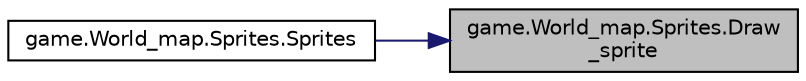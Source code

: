 digraph "game.World_map.Sprites.Draw_sprite"
{
 // LATEX_PDF_SIZE
  edge [fontname="Helvetica",fontsize="10",labelfontname="Helvetica",labelfontsize="10"];
  node [fontname="Helvetica",fontsize="10",shape=record];
  rankdir="RL";
  Node1 [label="game.World_map.Sprites.Draw\l_sprite",height=0.2,width=0.4,color="black", fillcolor="grey75", style="filled", fontcolor="black",tooltip="Отрисовывет блок на карте."];
  Node1 -> Node2 [dir="back",color="midnightblue",fontsize="10",style="solid",fontname="Helvetica"];
  Node2 [label="game.World_map.Sprites.Sprites",height=0.2,width=0.4,color="black", fillcolor="white", style="filled",URL="$a00108.html#a7692115e7be47e39a43dd4e516f29e60",tooltip="Создаёт блоки карты. Генерирует цвета блока и отрисовывает блок на чанке."];
}
